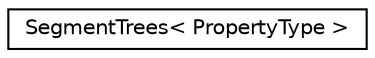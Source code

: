 digraph "Graphical Class Hierarchy"
{
 // LATEX_PDF_SIZE
  edge [fontname="Helvetica",fontsize="10",labelfontname="Helvetica",labelfontsize="10"];
  node [fontname="Helvetica",fontsize="10",shape=record];
  rankdir="LR";
  Node0 [label="SegmentTrees\< PropertyType \>",height=0.2,width=0.4,color="black", fillcolor="white", style="filled",URL="$classSegmentTrees.html",tooltip=" "];
}
